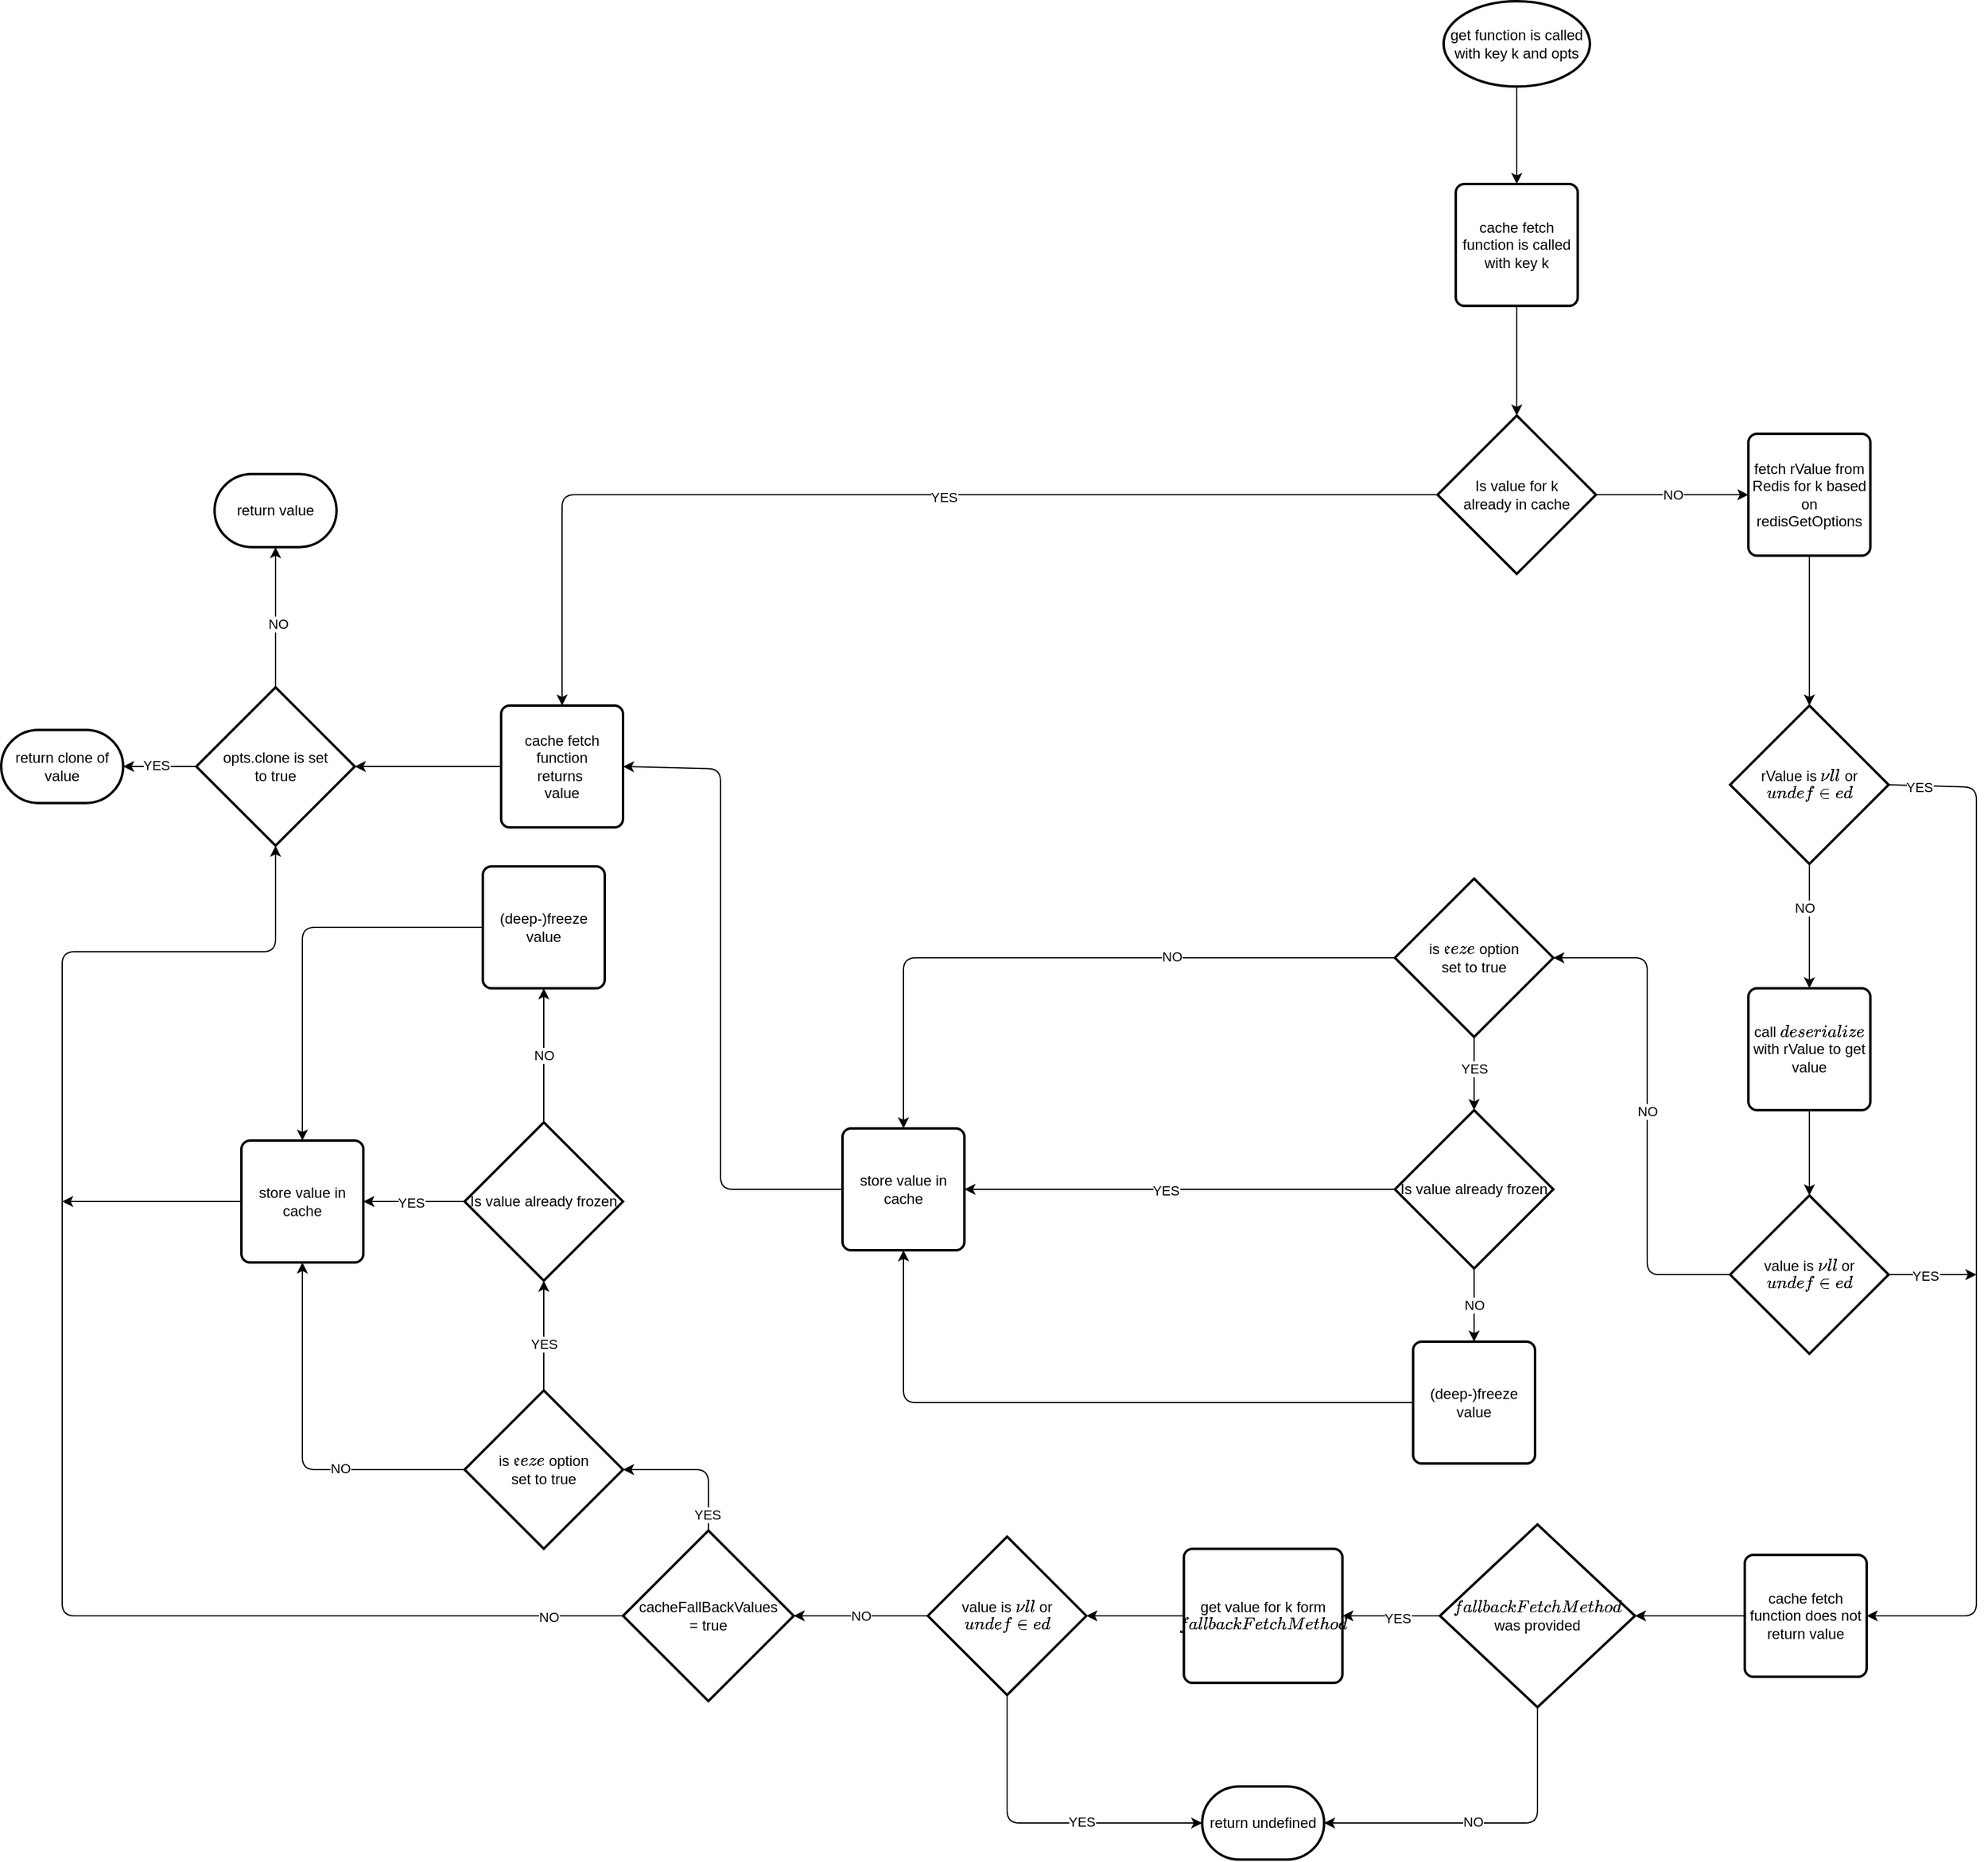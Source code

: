 <mxfile>
    <diagram id="AUDP7JT8lpnAaRYpZGi-" name="Page-1">
        <mxGraphModel dx="2408" dy="1697" grid="1" gridSize="10" guides="1" tooltips="1" connect="1" arrows="1" fold="1" page="1" pageScale="1" pageWidth="850" pageHeight="1100" math="0" shadow="0">
            <root>
                <mxCell id="0"/>
                <mxCell id="1" parent="0"/>
                <mxCell id="5" style="edgeStyle=none;html=1;" parent="1" source="2" target="49" edge="1">
                    <mxGeometry relative="1" as="geometry">
                        <mxPoint x="425" y="-900" as="targetPoint"/>
                    </mxGeometry>
                </mxCell>
                <mxCell id="2" value="get function is called with key k and opts" style="strokeWidth=2;html=1;shape=mxgraph.flowchart.start_1;whiteSpace=wrap;" parent="1" vertex="1">
                    <mxGeometry x="363" y="-1090" width="120" height="70" as="geometry"/>
                </mxCell>
                <mxCell id="8" style="edgeStyle=none;html=1;entryX=0.5;entryY=0;entryDx=0;entryDy=0;entryPerimeter=0;" parent="1" source="4" target="6" edge="1">
                    <mxGeometry relative="1" as="geometry"/>
                </mxCell>
                <mxCell id="83" style="edgeStyle=none;html=1;exitX=1;exitY=0.5;exitDx=0;exitDy=0;exitPerimeter=0;" edge="1" parent="1" source="6" target="76">
                    <mxGeometry relative="1" as="geometry">
                        <Array as="points">
                            <mxPoint x="800" y="-445"/>
                            <mxPoint x="800" y="235"/>
                        </Array>
                    </mxGeometry>
                </mxCell>
                <mxCell id="87" value="YES" style="edgeLabel;html=1;align=center;verticalAlign=middle;resizable=0;points=[];" vertex="1" connectable="0" parent="83">
                    <mxGeometry x="-0.942" y="-1" relative="1" as="geometry">
                        <mxPoint as="offset"/>
                    </mxGeometry>
                </mxCell>
                <mxCell id="4" value="fetch rValue from Redis for k based on &lt;br&gt;redisGetOptions" style="rounded=1;whiteSpace=wrap;html=1;absoluteArcSize=1;arcSize=14;strokeWidth=2;" parent="1" vertex="1">
                    <mxGeometry x="613" y="-735" width="100" height="100" as="geometry"/>
                </mxCell>
                <mxCell id="9" style="edgeStyle=none;html=1;entryX=0.5;entryY=0;entryDx=0;entryDy=0;exitX=0.5;exitY=1;exitDx=0;exitDy=0;exitPerimeter=0;" parent="1" source="6" target="7" edge="1">
                    <mxGeometry relative="1" as="geometry"/>
                </mxCell>
                <mxCell id="32" value="NO" style="edgeLabel;html=1;align=center;verticalAlign=middle;resizable=0;points=[];" parent="9" vertex="1" connectable="0">
                    <mxGeometry x="-0.3" y="-4" relative="1" as="geometry">
                        <mxPoint as="offset"/>
                    </mxGeometry>
                </mxCell>
                <mxCell id="6" value="rValue is `null` or &lt;br&gt;`undefined`" style="strokeWidth=2;html=1;shape=mxgraph.flowchart.decision;whiteSpace=wrap;" parent="1" vertex="1">
                    <mxGeometry x="598" y="-512" width="130" height="130" as="geometry"/>
                </mxCell>
                <mxCell id="11" style="edgeStyle=none;html=1;entryX=0.5;entryY=0;entryDx=0;entryDy=0;entryPerimeter=0;" parent="1" source="7" target="10" edge="1">
                    <mxGeometry relative="1" as="geometry"/>
                </mxCell>
                <mxCell id="7" value="call `deserialize` with rValue to get value" style="rounded=1;whiteSpace=wrap;html=1;absoluteArcSize=1;arcSize=14;strokeWidth=2;" parent="1" vertex="1">
                    <mxGeometry x="613" y="-280" width="100" height="100" as="geometry"/>
                </mxCell>
                <mxCell id="45" value="NO" style="edgeStyle=none;html=1;entryX=1;entryY=0.5;entryDx=0;entryDy=0;entryPerimeter=0;exitX=0;exitY=0.5;exitDx=0;exitDy=0;exitPerimeter=0;" parent="1" source="10" target="31" edge="1">
                    <mxGeometry relative="1" as="geometry">
                        <Array as="points">
                            <mxPoint x="530" y="-45"/>
                            <mxPoint x="530" y="-305"/>
                        </Array>
                    </mxGeometry>
                </mxCell>
                <mxCell id="84" style="edgeStyle=none;html=1;" edge="1" parent="1" source="10">
                    <mxGeometry relative="1" as="geometry">
                        <mxPoint x="800" y="-45" as="targetPoint"/>
                    </mxGeometry>
                </mxCell>
                <mxCell id="88" value="YES" style="edgeLabel;html=1;align=center;verticalAlign=middle;resizable=0;points=[];" vertex="1" connectable="0" parent="84">
                    <mxGeometry x="-0.167" y="-1" relative="1" as="geometry">
                        <mxPoint as="offset"/>
                    </mxGeometry>
                </mxCell>
                <mxCell id="10" value="value is `null` or `undefined`" style="strokeWidth=2;html=1;shape=mxgraph.flowchart.decision;whiteSpace=wrap;" parent="1" vertex="1">
                    <mxGeometry x="598" y="-110" width="130" height="130" as="geometry"/>
                </mxCell>
                <mxCell id="22" style="edgeStyle=none;html=1;exitX=0;exitY=0.5;exitDx=0;exitDy=0;exitPerimeter=0;entryX=1;entryY=0.5;entryDx=0;entryDy=0;" parent="1" source="13" target="21" edge="1">
                    <mxGeometry relative="1" as="geometry"/>
                </mxCell>
                <mxCell id="23" value="YES" style="edgeLabel;html=1;align=center;verticalAlign=middle;resizable=0;points=[];" parent="22" vertex="1" connectable="0">
                    <mxGeometry x="-0.108" y="2" relative="1" as="geometry">
                        <mxPoint as="offset"/>
                    </mxGeometry>
                </mxCell>
                <mxCell id="92" style="edgeStyle=none;html=1;entryX=1;entryY=0.5;entryDx=0;entryDy=0;entryPerimeter=0;exitX=0.5;exitY=1;exitDx=0;exitDy=0;exitPerimeter=0;" edge="1" parent="1" source="13" target="91">
                    <mxGeometry relative="1" as="geometry">
                        <mxPoint x="460" y="325" as="sourcePoint"/>
                        <Array as="points">
                            <mxPoint x="440" y="405"/>
                        </Array>
                    </mxGeometry>
                </mxCell>
                <mxCell id="94" value="NO" style="edgeLabel;html=1;align=center;verticalAlign=middle;resizable=0;points=[];" vertex="1" connectable="0" parent="92">
                    <mxGeometry x="0.099" y="-1" relative="1" as="geometry">
                        <mxPoint as="offset"/>
                    </mxGeometry>
                </mxCell>
                <mxCell id="13" value="`fallbackFetchMethod`&lt;br&gt;was provided" style="strokeWidth=2;html=1;shape=mxgraph.flowchart.decision;whiteSpace=wrap;" parent="1" vertex="1">
                    <mxGeometry x="360" y="160" width="160" height="150" as="geometry"/>
                </mxCell>
                <mxCell id="26" style="edgeStyle=none;html=1;entryX=1;entryY=0.5;entryDx=0;entryDy=0;entryPerimeter=0;" parent="1" source="21" target="25" edge="1">
                    <mxGeometry relative="1" as="geometry"/>
                </mxCell>
                <mxCell id="21" value="get value for k form `fallbackFetchMethod`" style="rounded=1;whiteSpace=wrap;html=1;absoluteArcSize=1;arcSize=14;strokeWidth=2;" parent="1" vertex="1">
                    <mxGeometry x="150" y="180" width="130" height="110" as="geometry"/>
                </mxCell>
                <mxCell id="93" style="edgeStyle=none;html=1;entryX=0;entryY=0.5;entryDx=0;entryDy=0;entryPerimeter=0;exitX=0.5;exitY=1;exitDx=0;exitDy=0;exitPerimeter=0;" edge="1" parent="1" source="25" target="91">
                    <mxGeometry relative="1" as="geometry">
                        <mxPoint x="-10" y="335" as="sourcePoint"/>
                        <Array as="points">
                            <mxPoint x="5" y="405"/>
                        </Array>
                    </mxGeometry>
                </mxCell>
                <mxCell id="95" value="YES" style="edgeLabel;html=1;align=center;verticalAlign=middle;resizable=0;points=[];" vertex="1" connectable="0" parent="93">
                    <mxGeometry x="0.25" y="1" relative="1" as="geometry">
                        <mxPoint as="offset"/>
                    </mxGeometry>
                </mxCell>
                <mxCell id="98" value="NO" style="edgeStyle=none;html=1;entryX=1;entryY=0.5;entryDx=0;entryDy=0;entryPerimeter=0;" edge="1" parent="1" source="25" target="97">
                    <mxGeometry relative="1" as="geometry"/>
                </mxCell>
                <mxCell id="25" value="value is `null` or `undefined`" style="strokeWidth=2;html=1;shape=mxgraph.flowchart.decision;whiteSpace=wrap;" parent="1" vertex="1">
                    <mxGeometry x="-60" y="170" width="130" height="130" as="geometry"/>
                </mxCell>
                <mxCell id="37" style="edgeStyle=none;html=1;entryX=0.5;entryY=0;entryDx=0;entryDy=0;" parent="1" source="31" target="55" edge="1">
                    <mxGeometry relative="1" as="geometry">
                        <mxPoint x="-77" y="-210" as="targetPoint"/>
                        <Array as="points">
                            <mxPoint x="-80" y="-305"/>
                        </Array>
                    </mxGeometry>
                </mxCell>
                <mxCell id="43" value="NO" style="edgeLabel;html=1;align=center;verticalAlign=middle;resizable=0;points=[];" parent="37" vertex="1" connectable="0">
                    <mxGeometry x="-0.326" y="-1" relative="1" as="geometry">
                        <mxPoint as="offset"/>
                    </mxGeometry>
                </mxCell>
                <mxCell id="40" style="edgeStyle=none;html=1;entryX=0.5;entryY=0;entryDx=0;entryDy=0;entryPerimeter=0;" parent="1" source="31" target="34" edge="1">
                    <mxGeometry relative="1" as="geometry"/>
                </mxCell>
                <mxCell id="42" value="YES" style="edgeLabel;html=1;align=center;verticalAlign=middle;resizable=0;points=[];" parent="40" vertex="1" connectable="0">
                    <mxGeometry x="-0.144" relative="1" as="geometry">
                        <mxPoint as="offset"/>
                    </mxGeometry>
                </mxCell>
                <mxCell id="31" value="is `freeze` option&lt;br&gt;set to true" style="strokeWidth=2;html=1;shape=mxgraph.flowchart.decision;whiteSpace=wrap;" parent="1" vertex="1">
                    <mxGeometry x="323" y="-370" width="130" height="130" as="geometry"/>
                </mxCell>
                <mxCell id="38" style="edgeStyle=none;html=1;entryX=1;entryY=0.5;entryDx=0;entryDy=0;" parent="1" source="34" target="55" edge="1">
                    <mxGeometry relative="1" as="geometry">
                        <mxPoint x="-27" y="-115" as="targetPoint"/>
                    </mxGeometry>
                </mxCell>
                <mxCell id="48" value="YES" style="edgeLabel;html=1;align=center;verticalAlign=middle;resizable=0;points=[];" parent="38" vertex="1" connectable="0">
                    <mxGeometry x="0.065" y="1" relative="1" as="geometry">
                        <mxPoint as="offset"/>
                    </mxGeometry>
                </mxCell>
                <mxCell id="41" value="NO" style="edgeStyle=none;html=1;entryX=0.5;entryY=0;entryDx=0;entryDy=0;" parent="1" source="34" target="35" edge="1">
                    <mxGeometry relative="1" as="geometry"/>
                </mxCell>
                <mxCell id="34" value="Is value already frozen" style="strokeWidth=2;html=1;shape=mxgraph.flowchart.decision;whiteSpace=wrap;" parent="1" vertex="1">
                    <mxGeometry x="323" y="-180" width="130" height="130" as="geometry"/>
                </mxCell>
                <mxCell id="39" style="edgeStyle=none;html=1;entryX=0.5;entryY=1;entryDx=0;entryDy=0;entryPerimeter=0;" parent="1" source="35" target="55" edge="1">
                    <mxGeometry relative="1" as="geometry">
                        <mxPoint x="-77" y="-85" as="targetPoint"/>
                        <Array as="points">
                            <mxPoint x="-80" y="60"/>
                        </Array>
                    </mxGeometry>
                </mxCell>
                <mxCell id="35" value="(deep-)freeze value" style="rounded=1;whiteSpace=wrap;html=1;absoluteArcSize=1;arcSize=14;strokeWidth=2;" parent="1" vertex="1">
                    <mxGeometry x="338" y="10" width="100" height="100" as="geometry"/>
                </mxCell>
                <mxCell id="52" style="edgeStyle=none;html=1;entryX=0.5;entryY=0;entryDx=0;entryDy=0;entryPerimeter=0;" parent="1" source="49" target="51" edge="1">
                    <mxGeometry relative="1" as="geometry"/>
                </mxCell>
                <mxCell id="49" value="cache fetch function is called with key k" style="rounded=1;whiteSpace=wrap;html=1;absoluteArcSize=1;arcSize=14;strokeWidth=2;" parent="1" vertex="1">
                    <mxGeometry x="373" y="-940" width="100" height="100" as="geometry"/>
                </mxCell>
                <mxCell id="54" value="NO" style="edgeStyle=none;html=1;entryX=0;entryY=0.5;entryDx=0;entryDy=0;" parent="1" source="51" target="4" edge="1">
                    <mxGeometry relative="1" as="geometry"/>
                </mxCell>
                <mxCell id="79" style="edgeStyle=none;html=1;entryX=0.5;entryY=0;entryDx=0;entryDy=0;" edge="1" parent="1" source="51" target="75">
                    <mxGeometry relative="1" as="geometry">
                        <mxPoint x="-350" y="-685" as="targetPoint"/>
                        <Array as="points">
                            <mxPoint x="-360" y="-685"/>
                        </Array>
                    </mxGeometry>
                </mxCell>
                <mxCell id="80" value="YES" style="edgeLabel;html=1;align=center;verticalAlign=middle;resizable=0;points=[];" vertex="1" connectable="0" parent="79">
                    <mxGeometry x="-0.091" y="2" relative="1" as="geometry">
                        <mxPoint as="offset"/>
                    </mxGeometry>
                </mxCell>
                <mxCell id="51" value="Is value for k&lt;br&gt;already in cache" style="strokeWidth=2;html=1;shape=mxgraph.flowchart.decision;whiteSpace=wrap;" parent="1" vertex="1">
                    <mxGeometry x="358" y="-750" width="130" height="130" as="geometry"/>
                </mxCell>
                <mxCell id="81" style="edgeStyle=none;html=1;entryX=1;entryY=0.5;entryDx=0;entryDy=0;" edge="1" parent="1" source="55" target="75">
                    <mxGeometry relative="1" as="geometry">
                        <Array as="points">
                            <mxPoint x="-230" y="-115"/>
                            <mxPoint x="-230" y="-460"/>
                        </Array>
                    </mxGeometry>
                </mxCell>
                <mxCell id="55" value="store value in cache" style="rounded=1;whiteSpace=wrap;html=1;absoluteArcSize=1;arcSize=14;strokeWidth=2;" parent="1" vertex="1">
                    <mxGeometry x="-130" y="-165" width="100" height="100" as="geometry"/>
                </mxCell>
                <mxCell id="64" style="edgeStyle=none;html=1;" parent="1" source="56" target="62" edge="1">
                    <mxGeometry relative="1" as="geometry"/>
                </mxCell>
                <mxCell id="67" value="YES" style="edgeLabel;html=1;align=center;verticalAlign=middle;resizable=0;points=[];" parent="64" vertex="1" connectable="0">
                    <mxGeometry x="0.094" y="-1" relative="1" as="geometry">
                        <mxPoint as="offset"/>
                    </mxGeometry>
                </mxCell>
                <mxCell id="65" style="edgeStyle=none;html=1;entryX=0.5;entryY=1;entryDx=0;entryDy=0;entryPerimeter=0;" parent="1" source="56" target="63" edge="1">
                    <mxGeometry relative="1" as="geometry">
                        <mxPoint x="-465" y="-317" as="targetPoint"/>
                    </mxGeometry>
                </mxCell>
                <mxCell id="66" value="NO" style="edgeLabel;html=1;align=center;verticalAlign=middle;resizable=0;points=[];" parent="65" vertex="1" connectable="0">
                    <mxGeometry x="-0.083" y="-2" relative="1" as="geometry">
                        <mxPoint as="offset"/>
                    </mxGeometry>
                </mxCell>
                <mxCell id="56" value="opts.clone is set&lt;br&gt;to true" style="strokeWidth=2;html=1;shape=mxgraph.flowchart.decision;whiteSpace=wrap;" parent="1" vertex="1">
                    <mxGeometry x="-660" y="-527" width="130" height="130" as="geometry"/>
                </mxCell>
                <mxCell id="62" value="return clone of value" style="strokeWidth=2;html=1;shape=mxgraph.flowchart.terminator;whiteSpace=wrap;" parent="1" vertex="1">
                    <mxGeometry x="-820" y="-492" width="100" height="60" as="geometry"/>
                </mxCell>
                <mxCell id="63" value="return value" style="strokeWidth=2;html=1;shape=mxgraph.flowchart.terminator;whiteSpace=wrap;" parent="1" vertex="1">
                    <mxGeometry x="-645" y="-702" width="100" height="60" as="geometry"/>
                </mxCell>
                <mxCell id="82" style="edgeStyle=none;html=1;entryX=1;entryY=0.5;entryDx=0;entryDy=0;entryPerimeter=0;" edge="1" parent="1" source="75" target="56">
                    <mxGeometry relative="1" as="geometry"/>
                </mxCell>
                <mxCell id="75" value="cache fetch function&lt;br&gt;returns&amp;nbsp;&lt;br&gt;value" style="rounded=1;whiteSpace=wrap;html=1;absoluteArcSize=1;arcSize=14;strokeWidth=2;" vertex="1" parent="1">
                    <mxGeometry x="-410" y="-512" width="100" height="100" as="geometry"/>
                </mxCell>
                <mxCell id="89" style="edgeStyle=none;html=1;entryX=1;entryY=0.5;entryDx=0;entryDy=0;entryPerimeter=0;" edge="1" parent="1" source="76" target="13">
                    <mxGeometry relative="1" as="geometry"/>
                </mxCell>
                <mxCell id="76" value="cache fetch function does not return value" style="rounded=1;whiteSpace=wrap;html=1;absoluteArcSize=1;arcSize=14;strokeWidth=2;" vertex="1" parent="1">
                    <mxGeometry x="610" y="185" width="100" height="100" as="geometry"/>
                </mxCell>
                <mxCell id="91" value="return undefined" style="strokeWidth=2;html=1;shape=mxgraph.flowchart.terminator;whiteSpace=wrap;" vertex="1" parent="1">
                    <mxGeometry x="165" y="375" width="100" height="60" as="geometry"/>
                </mxCell>
                <mxCell id="123" style="edgeStyle=none;html=1;entryX=0.5;entryY=1;entryDx=0;entryDy=0;entryPerimeter=0;" edge="1" parent="1" source="97" target="56">
                    <mxGeometry relative="1" as="geometry">
                        <mxPoint x="-740" y="235" as="targetPoint"/>
                        <Array as="points">
                            <mxPoint x="-770" y="235"/>
                            <mxPoint x="-770" y="-310"/>
                            <mxPoint x="-595" y="-310"/>
                        </Array>
                    </mxGeometry>
                </mxCell>
                <mxCell id="126" value="NO" style="edgeLabel;html=1;align=center;verticalAlign=middle;resizable=0;points=[];" vertex="1" connectable="0" parent="123">
                    <mxGeometry x="-0.904" y="1" relative="1" as="geometry">
                        <mxPoint as="offset"/>
                    </mxGeometry>
                </mxCell>
                <mxCell id="128" style="edgeStyle=none;html=1;entryX=1;entryY=0.5;entryDx=0;entryDy=0;entryPerimeter=0;exitX=0.5;exitY=0;exitDx=0;exitDy=0;exitPerimeter=0;" edge="1" parent="1" source="97" target="114">
                    <mxGeometry relative="1" as="geometry">
                        <Array as="points">
                            <mxPoint x="-240" y="115"/>
                        </Array>
                    </mxGeometry>
                </mxCell>
                <mxCell id="129" value="YES" style="edgeLabel;html=1;align=center;verticalAlign=middle;resizable=0;points=[];" vertex="1" connectable="0" parent="128">
                    <mxGeometry x="-0.782" y="1" relative="1" as="geometry">
                        <mxPoint as="offset"/>
                    </mxGeometry>
                </mxCell>
                <mxCell id="97" value="cacheFallBackValues&lt;br&gt;= true" style="strokeWidth=2;html=1;shape=mxgraph.flowchart.decision;whiteSpace=wrap;" vertex="1" parent="1">
                    <mxGeometry x="-310" y="165" width="140" height="140" as="geometry"/>
                </mxCell>
                <mxCell id="110" style="edgeStyle=none;html=1;entryX=0.5;entryY=1;entryDx=0;entryDy=0;" edge="1" source="114" target="121" parent="1">
                    <mxGeometry relative="1" as="geometry">
                        <mxPoint x="-840" y="-200" as="targetPoint"/>
                        <Array as="points">
                            <mxPoint x="-573" y="115"/>
                        </Array>
                    </mxGeometry>
                </mxCell>
                <mxCell id="111" value="NO" style="edgeLabel;html=1;align=center;verticalAlign=middle;resizable=0;points=[];" vertex="1" connectable="0" parent="110">
                    <mxGeometry x="-0.326" y="-1" relative="1" as="geometry">
                        <mxPoint as="offset"/>
                    </mxGeometry>
                </mxCell>
                <mxCell id="112" style="edgeStyle=none;html=1;entryX=0.5;entryY=1;entryDx=0;entryDy=0;entryPerimeter=0;exitX=0.5;exitY=0;exitDx=0;exitDy=0;exitPerimeter=0;" edge="1" source="114" target="118" parent="1">
                    <mxGeometry relative="1" as="geometry">
                        <mxPoint x="-373" y="40" as="sourcePoint"/>
                    </mxGeometry>
                </mxCell>
                <mxCell id="113" value="YES" style="edgeLabel;html=1;align=center;verticalAlign=middle;resizable=0;points=[];" vertex="1" connectable="0" parent="112">
                    <mxGeometry x="-0.144" relative="1" as="geometry">
                        <mxPoint as="offset"/>
                    </mxGeometry>
                </mxCell>
                <mxCell id="114" value="is `freeze` option&lt;br&gt;set to true" style="strokeWidth=2;html=1;shape=mxgraph.flowchart.decision;whiteSpace=wrap;" vertex="1" parent="1">
                    <mxGeometry x="-440" y="50" width="130" height="130" as="geometry"/>
                </mxCell>
                <mxCell id="115" style="edgeStyle=none;html=1;entryX=1;entryY=0.5;entryDx=0;entryDy=0;" edge="1" source="118" target="121" parent="1">
                    <mxGeometry relative="1" as="geometry">
                        <mxPoint x="-790" y="-105" as="targetPoint"/>
                    </mxGeometry>
                </mxCell>
                <mxCell id="116" value="YES" style="edgeLabel;html=1;align=center;verticalAlign=middle;resizable=0;points=[];" vertex="1" connectable="0" parent="115">
                    <mxGeometry x="0.065" y="1" relative="1" as="geometry">
                        <mxPoint as="offset"/>
                    </mxGeometry>
                </mxCell>
                <mxCell id="117" value="NO" style="edgeStyle=none;html=1;entryX=0.5;entryY=1;entryDx=0;entryDy=0;exitX=0.5;exitY=0;exitDx=0;exitDy=0;exitPerimeter=0;" edge="1" source="118" target="120" parent="1">
                    <mxGeometry relative="1" as="geometry"/>
                </mxCell>
                <mxCell id="118" value="Is value already frozen" style="strokeWidth=2;html=1;shape=mxgraph.flowchart.decision;whiteSpace=wrap;" vertex="1" parent="1">
                    <mxGeometry x="-440" y="-170" width="130" height="130" as="geometry"/>
                </mxCell>
                <mxCell id="119" style="edgeStyle=none;html=1;entryX=0.5;entryY=0;entryDx=0;entryDy=0;" edge="1" source="120" target="121" parent="1">
                    <mxGeometry relative="1" as="geometry">
                        <mxPoint x="-840" y="-75" as="targetPoint"/>
                        <Array as="points">
                            <mxPoint x="-573" y="-330"/>
                        </Array>
                    </mxGeometry>
                </mxCell>
                <mxCell id="120" value="(deep-)freeze value" style="rounded=1;whiteSpace=wrap;html=1;absoluteArcSize=1;arcSize=14;strokeWidth=2;" vertex="1" parent="1">
                    <mxGeometry x="-425" y="-380" width="100" height="100" as="geometry"/>
                </mxCell>
                <mxCell id="125" style="edgeStyle=none;html=1;" edge="1" parent="1" source="121">
                    <mxGeometry relative="1" as="geometry">
                        <mxPoint x="-770" y="-105" as="targetPoint"/>
                    </mxGeometry>
                </mxCell>
                <mxCell id="121" value="store value in cache" style="rounded=1;whiteSpace=wrap;html=1;absoluteArcSize=1;arcSize=14;strokeWidth=2;" vertex="1" parent="1">
                    <mxGeometry x="-623" y="-155" width="100" height="100" as="geometry"/>
                </mxCell>
            </root>
        </mxGraphModel>
    </diagram>
</mxfile>